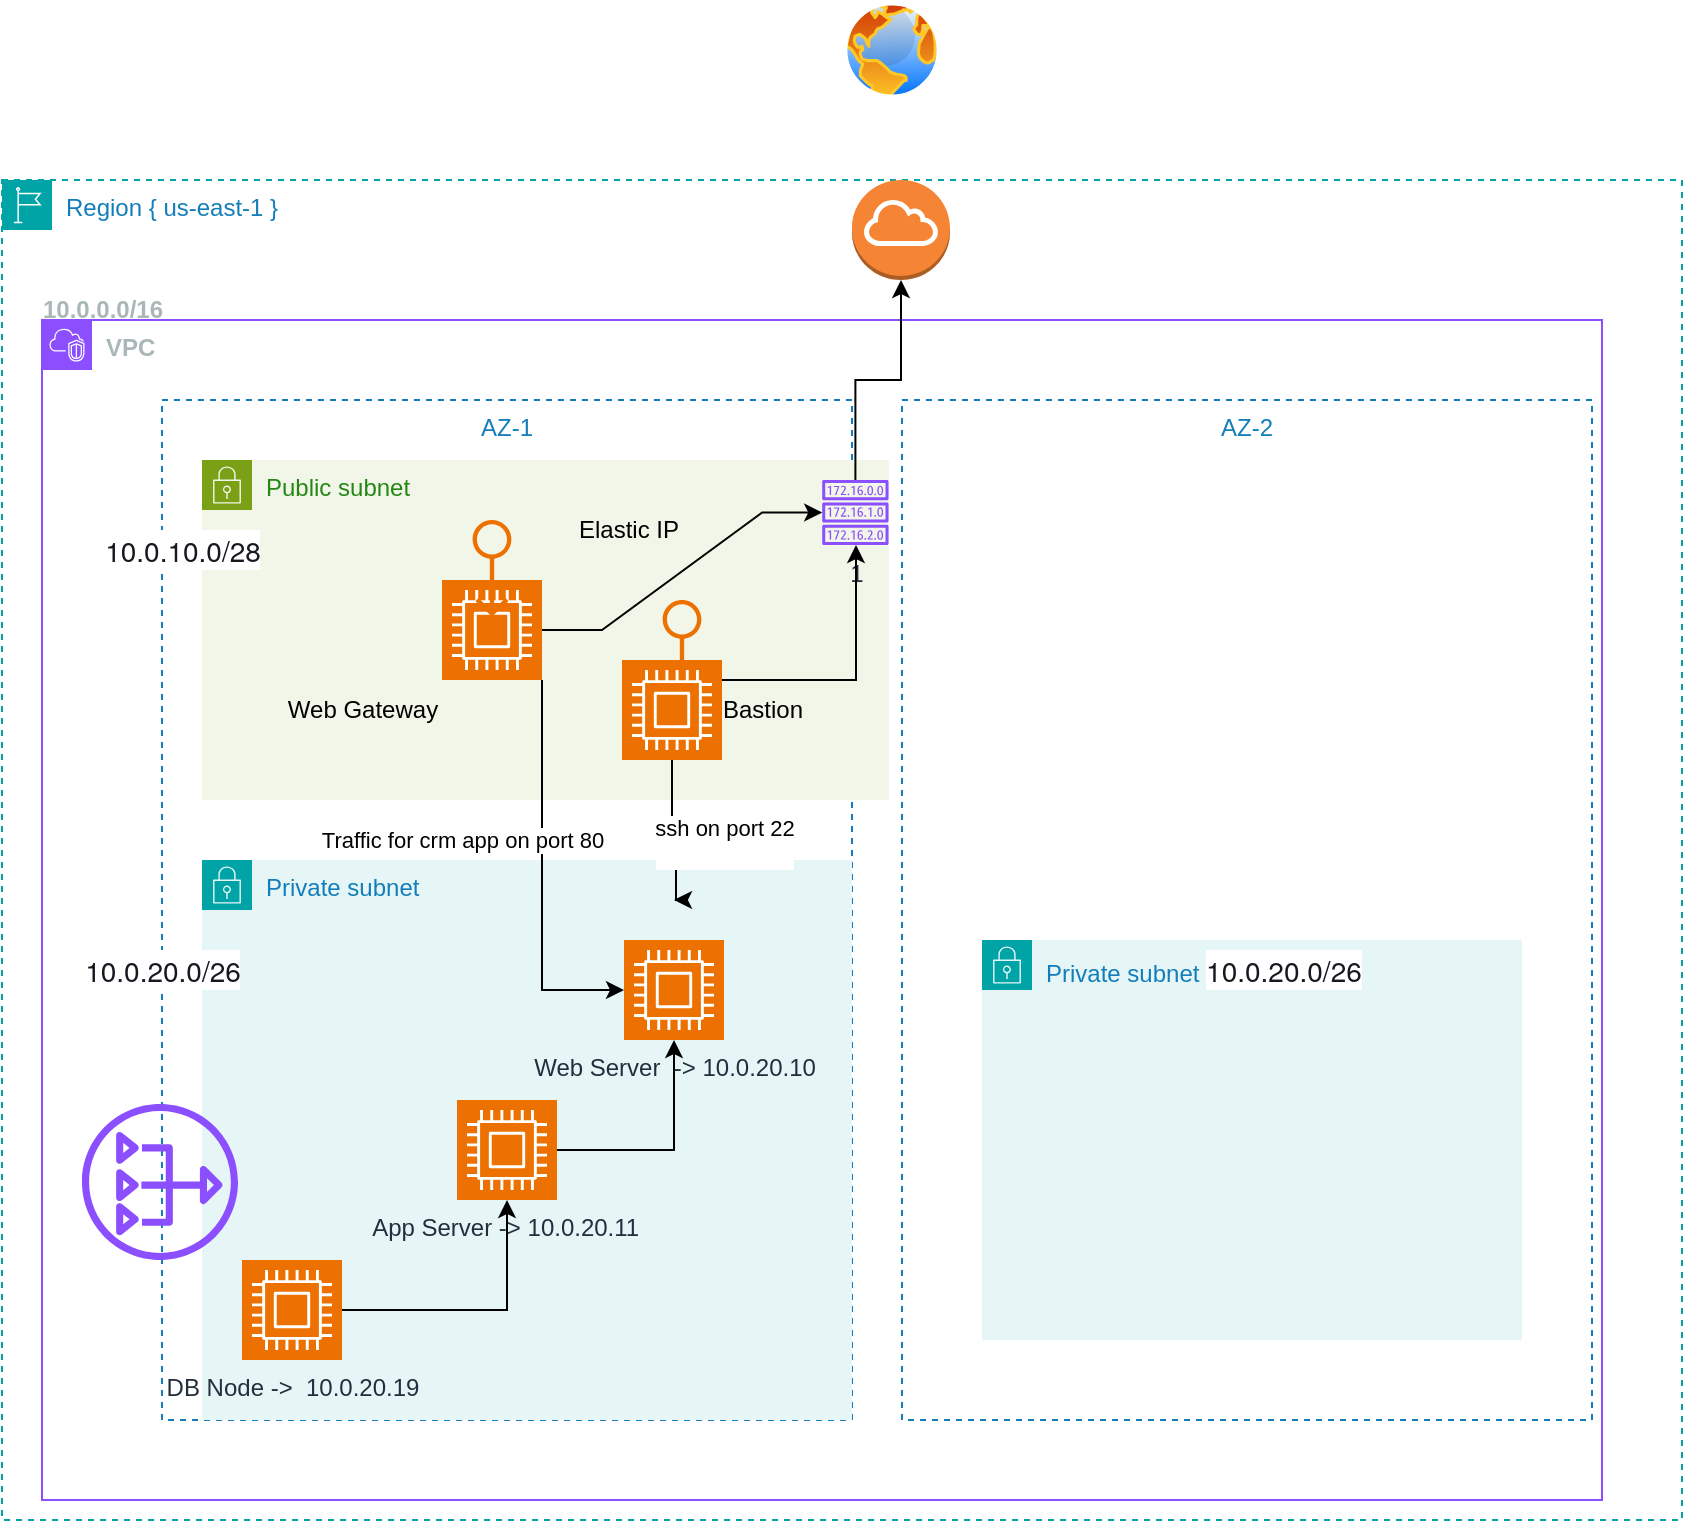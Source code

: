 <mxfile version="24.8.0">
  <diagram name="Page-1" id="Cl1WmJLPFBff25IzJJWr">
    <mxGraphModel dx="1434" dy="785" grid="1" gridSize="10" guides="1" tooltips="1" connect="1" arrows="1" fold="1" page="1" pageScale="1" pageWidth="850" pageHeight="1100" background="none" math="0" shadow="0">
      <root>
        <mxCell id="0" />
        <mxCell id="1" parent="0" />
        <mxCell id="SpBI8ABdYv--0wxfg7AP-1" value="Region { us-east-1 }" style="points=[[0,0],[0.25,0],[0.5,0],[0.75,0],[1,0],[1,0.25],[1,0.5],[1,0.75],[1,1],[0.75,1],[0.5,1],[0.25,1],[0,1],[0,0.75],[0,0.5],[0,0.25]];outlineConnect=0;gradientColor=none;html=1;whiteSpace=wrap;fontSize=12;fontStyle=0;container=1;pointerEvents=0;collapsible=0;recursiveResize=0;shape=mxgraph.aws4.group;grIcon=mxgraph.aws4.group_region;strokeColor=#00A4A6;fillColor=none;verticalAlign=top;align=left;spacingLeft=30;fontColor=#147EBA;dashed=1;" parent="1" vertex="1">
          <mxGeometry x="20" y="140" width="840" height="670" as="geometry" />
        </mxCell>
        <mxCell id="zZo7VUDGLUCH1-RVHaSP-5" value="AZ-1" style="fillColor=none;strokeColor=#147EBA;dashed=1;verticalAlign=top;fontStyle=0;fontColor=#147EBA;whiteSpace=wrap;html=1;movable=1;resizable=1;rotatable=1;deletable=1;editable=1;locked=0;connectable=1;" vertex="1" parent="SpBI8ABdYv--0wxfg7AP-1">
          <mxGeometry x="80" y="110" width="345" height="510" as="geometry" />
        </mxCell>
        <mxCell id="zZo7VUDGLUCH1-RVHaSP-1" value="&lt;b&gt;VPC&lt;/b&gt;" style="points=[[0,0],[0.25,0],[0.5,0],[0.75,0],[1,0],[1,0.25],[1,0.5],[1,0.75],[1,1],[0.75,1],[0.5,1],[0.25,1],[0,1],[0,0.75],[0,0.5],[0,0.25]];outlineConnect=0;gradientColor=none;html=1;whiteSpace=wrap;fontSize=12;fontStyle=0;container=0;pointerEvents=0;collapsible=0;recursiveResize=0;shape=mxgraph.aws4.group;grIcon=mxgraph.aws4.group_vpc2;strokeColor=#8C4FFF;fillColor=none;verticalAlign=top;align=left;spacingLeft=30;fontColor=#AAB7B8;dashed=0;" vertex="1" parent="SpBI8ABdYv--0wxfg7AP-1">
          <mxGeometry x="20" y="70" width="780" height="590" as="geometry" />
        </mxCell>
        <mxCell id="zZo7VUDGLUCH1-RVHaSP-3" value="Public subnet&amp;nbsp;" style="points=[[0,0],[0.25,0],[0.5,0],[0.75,0],[1,0],[1,0.25],[1,0.5],[1,0.75],[1,1],[0.75,1],[0.5,1],[0.25,1],[0,1],[0,0.75],[0,0.5],[0,0.25]];outlineConnect=0;gradientColor=none;html=1;whiteSpace=wrap;fontSize=12;fontStyle=0;container=1;pointerEvents=0;collapsible=0;recursiveResize=0;shape=mxgraph.aws4.group;grIcon=mxgraph.aws4.group_security_group;grStroke=0;strokeColor=#7AA116;fillColor=#F2F6E8;verticalAlign=top;align=left;spacingLeft=30;fontColor=#248814;dashed=0;" vertex="1" parent="SpBI8ABdYv--0wxfg7AP-1">
          <mxGeometry x="100" y="140" width="343.37" height="170" as="geometry" />
        </mxCell>
        <mxCell id="zZo7VUDGLUCH1-RVHaSP-62" value="" style="edgeStyle=entityRelationEdgeStyle;rounded=0;orthogonalLoop=1;jettySize=auto;html=1;" edge="1" parent="zZo7VUDGLUCH1-RVHaSP-3" source="zZo7VUDGLUCH1-RVHaSP-42" target="zZo7VUDGLUCH1-RVHaSP-54">
          <mxGeometry relative="1" as="geometry">
            <mxPoint x="145" y="-5" as="targetPoint" />
            <Array as="points">
              <mxPoint x="210" y="26" />
            </Array>
          </mxGeometry>
        </mxCell>
        <mxCell id="zZo7VUDGLUCH1-RVHaSP-42" value="" style="sketch=0;points=[[0,0,0],[0.25,0,0],[0.5,0,0],[0.75,0,0],[1,0,0],[0,1,0],[0.25,1,0],[0.5,1,0],[0.75,1,0],[1,1,0],[0,0.25,0],[0,0.5,0],[0,0.75,0],[1,0.25,0],[1,0.5,0],[1,0.75,0]];outlineConnect=0;fontColor=#232F3E;fillColor=#ED7100;strokeColor=#ffffff;dashed=0;verticalLabelPosition=bottom;verticalAlign=top;align=center;html=1;fontSize=12;fontStyle=0;aspect=fixed;shape=mxgraph.aws4.resourceIcon;resIcon=mxgraph.aws4.compute;" vertex="1" parent="zZo7VUDGLUCH1-RVHaSP-3">
          <mxGeometry x="120" y="60" width="50" height="50" as="geometry" />
        </mxCell>
        <mxCell id="zZo7VUDGLUCH1-RVHaSP-50" value="Web Gateway" style="text;html=1;align=center;verticalAlign=middle;resizable=0;points=[];autosize=1;strokeColor=none;fillColor=none;" vertex="1" parent="zZo7VUDGLUCH1-RVHaSP-3">
          <mxGeometry x="30" y="110" width="100" height="30" as="geometry" />
        </mxCell>
        <mxCell id="zZo7VUDGLUCH1-RVHaSP-54" value="1" style="sketch=0;outlineConnect=0;fontColor=#232F3E;gradientColor=none;fillColor=#8C4FFF;strokeColor=none;dashed=0;verticalLabelPosition=bottom;verticalAlign=top;align=center;html=1;fontSize=12;fontStyle=0;aspect=fixed;pointerEvents=1;shape=mxgraph.aws4.route_table;" vertex="1" parent="zZo7VUDGLUCH1-RVHaSP-3">
          <mxGeometry x="310" y="10" width="33.37" height="32.51" as="geometry" />
        </mxCell>
        <mxCell id="zZo7VUDGLUCH1-RVHaSP-49" value="" style="sketch=0;outlineConnect=0;fontColor=#232F3E;gradientColor=none;fillColor=#ED7100;strokeColor=none;dashed=0;verticalLabelPosition=bottom;verticalAlign=top;align=center;html=1;fontSize=12;fontStyle=0;aspect=fixed;pointerEvents=1;shape=mxgraph.aws4.elastic_ip_address;direction=south;" vertex="1" parent="zZo7VUDGLUCH1-RVHaSP-3">
          <mxGeometry x="135" y="30" width="20" height="48" as="geometry" />
        </mxCell>
        <mxCell id="zZo7VUDGLUCH1-RVHaSP-44" value="" style="sketch=0;outlineConnect=0;fontColor=#232F3E;gradientColor=none;fillColor=#ED7100;strokeColor=none;dashed=0;verticalLabelPosition=bottom;verticalAlign=top;align=center;html=1;fontSize=12;fontStyle=0;aspect=fixed;pointerEvents=1;shape=mxgraph.aws4.elastic_ip_address;direction=south;" vertex="1" parent="zZo7VUDGLUCH1-RVHaSP-3">
          <mxGeometry x="230" y="70" width="20" height="48" as="geometry" />
        </mxCell>
        <mxCell id="zZo7VUDGLUCH1-RVHaSP-14" value="AZ-2" style="fillColor=none;strokeColor=#147EBA;dashed=1;verticalAlign=top;fontStyle=0;fontColor=#147EBA;whiteSpace=wrap;html=1;" vertex="1" parent="SpBI8ABdYv--0wxfg7AP-1">
          <mxGeometry x="450" y="110" width="345" height="510" as="geometry" />
        </mxCell>
        <mxCell id="zZo7VUDGLUCH1-RVHaSP-18" value="Private subnet&amp;nbsp;&lt;span style=&quot;color: rgb(22, 25, 31); font-family: &amp;quot;Amazon Ember&amp;quot;, &amp;quot;Helvetica Neue&amp;quot;, Roboto, Arial, sans-serif; font-size: 14px; background-color: rgb(255, 255, 255);&quot;&gt;10.0.20.0/26&lt;/span&gt;" style="points=[[0,0],[0.25,0],[0.5,0],[0.75,0],[1,0],[1,0.25],[1,0.5],[1,0.75],[1,1],[0.75,1],[0.5,1],[0.25,1],[0,1],[0,0.75],[0,0.5],[0,0.25]];outlineConnect=0;gradientColor=none;html=1;whiteSpace=wrap;fontSize=12;fontStyle=0;container=1;pointerEvents=0;collapsible=0;recursiveResize=0;shape=mxgraph.aws4.group;grIcon=mxgraph.aws4.group_security_group;grStroke=0;strokeColor=#00A4A6;fillColor=#E6F6F7;verticalAlign=top;align=left;spacingLeft=30;fontColor=#147EBA;dashed=0;" vertex="1" parent="SpBI8ABdYv--0wxfg7AP-1">
          <mxGeometry x="490" y="380" width="270" height="200" as="geometry" />
        </mxCell>
        <mxCell id="zZo7VUDGLUCH1-RVHaSP-2" value="Private subnet" style="points=[[0,0],[0.25,0],[0.5,0],[0.75,0],[1,0],[1,0.25],[1,0.5],[1,0.75],[1,1],[0.75,1],[0.5,1],[0.25,1],[0,1],[0,0.75],[0,0.5],[0,0.25]];outlineConnect=0;gradientColor=none;html=1;whiteSpace=wrap;fontSize=12;fontStyle=0;container=0;pointerEvents=0;collapsible=0;recursiveResize=0;shape=mxgraph.aws4.group;grIcon=mxgraph.aws4.group_security_group;grStroke=0;strokeColor=#00A4A6;fillColor=#E6F6F7;verticalAlign=top;align=left;spacingLeft=30;fontColor=#147EBA;dashed=0;" vertex="1" parent="SpBI8ABdYv--0wxfg7AP-1">
          <mxGeometry x="100" y="340" width="325" height="280" as="geometry" />
        </mxCell>
        <mxCell id="zZo7VUDGLUCH1-RVHaSP-39" value="" style="edgeStyle=orthogonalEdgeStyle;rounded=0;orthogonalLoop=1;jettySize=auto;html=1;" edge="1" parent="SpBI8ABdYv--0wxfg7AP-1" source="zZo7VUDGLUCH1-RVHaSP-35" target="zZo7VUDGLUCH1-RVHaSP-38">
          <mxGeometry relative="1" as="geometry" />
        </mxCell>
        <mxCell id="zZo7VUDGLUCH1-RVHaSP-35" value="DB Node -&amp;gt;&amp;nbsp; 10.0.20.19" style="sketch=0;points=[[0,0,0],[0.25,0,0],[0.5,0,0],[0.75,0,0],[1,0,0],[0,1,0],[0.25,1,0],[0.5,1,0],[0.75,1,0],[1,1,0],[0,0.25,0],[0,0.5,0],[0,0.75,0],[1,0.25,0],[1,0.5,0],[1,0.75,0]];outlineConnect=0;fontColor=#232F3E;fillColor=#ED7100;strokeColor=#ffffff;dashed=0;verticalLabelPosition=bottom;verticalAlign=top;align=center;html=1;fontSize=12;fontStyle=0;aspect=fixed;shape=mxgraph.aws4.resourceIcon;resIcon=mxgraph.aws4.compute;" vertex="1" parent="SpBI8ABdYv--0wxfg7AP-1">
          <mxGeometry x="120" y="540" width="50" height="50" as="geometry" />
        </mxCell>
        <mxCell id="zZo7VUDGLUCH1-RVHaSP-41" value="" style="edgeStyle=orthogonalEdgeStyle;rounded=0;orthogonalLoop=1;jettySize=auto;html=1;" edge="1" parent="SpBI8ABdYv--0wxfg7AP-1" source="zZo7VUDGLUCH1-RVHaSP-38" target="zZo7VUDGLUCH1-RVHaSP-40">
          <mxGeometry relative="1" as="geometry" />
        </mxCell>
        <mxCell id="zZo7VUDGLUCH1-RVHaSP-38" value="App Server -&amp;gt; 10.0.20.11&amp;nbsp;" style="sketch=0;points=[[0,0,0],[0.25,0,0],[0.5,0,0],[0.75,0,0],[1,0,0],[0,1,0],[0.25,1,0],[0.5,1,0],[0.75,1,0],[1,1,0],[0,0.25,0],[0,0.5,0],[0,0.75,0],[1,0.25,0],[1,0.5,0],[1,0.75,0]];outlineConnect=0;fontColor=#232F3E;fillColor=#ED7100;strokeColor=#ffffff;dashed=0;verticalLabelPosition=bottom;verticalAlign=top;align=center;html=1;fontSize=12;fontStyle=0;aspect=fixed;shape=mxgraph.aws4.resourceIcon;resIcon=mxgraph.aws4.compute;" vertex="1" parent="SpBI8ABdYv--0wxfg7AP-1">
          <mxGeometry x="227.5" y="460" width="50" height="50" as="geometry" />
        </mxCell>
        <mxCell id="zZo7VUDGLUCH1-RVHaSP-40" value="Web Server&amp;nbsp; -&amp;gt; 10.0.20.10" style="sketch=0;points=[[0,0,0],[0.25,0,0],[0.5,0,0],[0.75,0,0],[1,0,0],[0,1,0],[0.25,1,0],[0.5,1,0],[0.75,1,0],[1,1,0],[0,0.25,0],[0,0.5,0],[0,0.75,0],[1,0.25,0],[1,0.5,0],[1,0.75,0]];outlineConnect=0;fontColor=#232F3E;fillColor=#ED7100;strokeColor=#ffffff;dashed=0;verticalLabelPosition=bottom;verticalAlign=top;align=center;html=1;fontSize=12;fontStyle=0;aspect=fixed;shape=mxgraph.aws4.resourceIcon;resIcon=mxgraph.aws4.compute;" vertex="1" parent="SpBI8ABdYv--0wxfg7AP-1">
          <mxGeometry x="311" y="380" width="50" height="50" as="geometry" />
        </mxCell>
        <mxCell id="zZo7VUDGLUCH1-RVHaSP-45" value="&lt;span style=&quot;color: rgb(22, 25, 31); font-family: &amp;quot;Amazon Ember&amp;quot;, &amp;quot;Helvetica Neue&amp;quot;, Roboto, Arial, sans-serif; font-size: 14px; text-align: left; text-wrap: wrap; background-color: rgb(255, 255, 255);&quot;&gt;10.0.10.0/28&lt;/span&gt;" style="text;html=1;align=center;verticalAlign=middle;resizable=0;points=[];autosize=1;strokeColor=none;fillColor=none;" vertex="1" parent="SpBI8ABdYv--0wxfg7AP-1">
          <mxGeometry x="40" y="170" width="100" height="30" as="geometry" />
        </mxCell>
        <mxCell id="zZo7VUDGLUCH1-RVHaSP-46" value="&lt;span style=&quot;color: rgb(22, 25, 31); font-family: &amp;quot;Amazon Ember&amp;quot;, &amp;quot;Helvetica Neue&amp;quot;, Roboto, Arial, sans-serif; font-size: 14px; text-align: left; text-wrap: wrap; background-color: rgb(255, 255, 255);&quot;&gt;10.0.20.0/26&lt;/span&gt;" style="text;html=1;align=center;verticalAlign=middle;resizable=0;points=[];autosize=1;strokeColor=none;fillColor=none;" vertex="1" parent="SpBI8ABdYv--0wxfg7AP-1">
          <mxGeometry x="30" y="380" width="100" height="30" as="geometry" />
        </mxCell>
        <mxCell id="zZo7VUDGLUCH1-RVHaSP-47" value="&lt;b style=&quot;color: rgb(170, 183, 184); text-align: left; text-wrap: wrap;&quot;&gt;10.0.0.0/16&lt;/b&gt;" style="text;html=1;align=center;verticalAlign=middle;resizable=0;points=[];autosize=1;strokeColor=none;fillColor=none;" vertex="1" parent="SpBI8ABdYv--0wxfg7AP-1">
          <mxGeometry x="10" y="50" width="80" height="30" as="geometry" />
        </mxCell>
        <mxCell id="zZo7VUDGLUCH1-RVHaSP-51" value="Bastion" style="text;html=1;align=center;verticalAlign=middle;resizable=0;points=[];autosize=1;strokeColor=none;fillColor=none;" vertex="1" parent="SpBI8ABdYv--0wxfg7AP-1">
          <mxGeometry x="350" y="250" width="60" height="30" as="geometry" />
        </mxCell>
        <mxCell id="zZo7VUDGLUCH1-RVHaSP-53" value="" style="outlineConnect=0;dashed=0;verticalLabelPosition=bottom;verticalAlign=top;align=center;html=1;shape=mxgraph.aws3.internet_gateway;fillColor=#F58534;gradientColor=none;" vertex="1" parent="SpBI8ABdYv--0wxfg7AP-1">
          <mxGeometry x="425" width="49" height="50" as="geometry" />
        </mxCell>
        <mxCell id="zZo7VUDGLUCH1-RVHaSP-55" value="" style="edgeStyle=orthogonalEdgeStyle;rounded=0;orthogonalLoop=1;jettySize=auto;html=1;" edge="1" parent="SpBI8ABdYv--0wxfg7AP-1" source="zZo7VUDGLUCH1-RVHaSP-54" target="zZo7VUDGLUCH1-RVHaSP-53">
          <mxGeometry relative="1" as="geometry" />
        </mxCell>
        <mxCell id="zZo7VUDGLUCH1-RVHaSP-71" value="" style="edgeStyle=orthogonalEdgeStyle;rounded=0;orthogonalLoop=1;jettySize=auto;html=1;" edge="1" parent="SpBI8ABdYv--0wxfg7AP-1" source="zZo7VUDGLUCH1-RVHaSP-43">
          <mxGeometry relative="1" as="geometry">
            <mxPoint x="336" y="360" as="targetPoint" />
            <Array as="points">
              <mxPoint x="335" y="325" />
              <mxPoint x="337" y="325" />
            </Array>
          </mxGeometry>
        </mxCell>
        <mxCell id="zZo7VUDGLUCH1-RVHaSP-72" value="ssh on port 22&lt;div&gt;&lt;br&gt;&lt;/div&gt;" style="edgeLabel;html=1;align=center;verticalAlign=middle;resizable=0;points=[];" vertex="1" connectable="0" parent="zZo7VUDGLUCH1-RVHaSP-71">
          <mxGeometry x="0.389" y="-1" relative="1" as="geometry">
            <mxPoint x="25" y="-8" as="offset" />
          </mxGeometry>
        </mxCell>
        <mxCell id="zZo7VUDGLUCH1-RVHaSP-43" value="" style="sketch=0;points=[[0,0,0],[0.25,0,0],[0.5,0,0],[0.75,0,0],[1,0,0],[0,1,0],[0.25,1,0],[0.5,1,0],[0.75,1,0],[1,1,0],[0,0.25,0],[0,0.5,0],[0,0.75,0],[1,0.25,0],[1,0.5,0],[1,0.75,0]];outlineConnect=0;fontColor=#232F3E;fillColor=#ED7100;strokeColor=#ffffff;dashed=0;verticalLabelPosition=bottom;verticalAlign=top;align=center;html=1;fontSize=12;fontStyle=0;aspect=fixed;shape=mxgraph.aws4.resourceIcon;resIcon=mxgraph.aws4.compute;" vertex="1" parent="SpBI8ABdYv--0wxfg7AP-1">
          <mxGeometry x="310" y="240" width="50" height="50" as="geometry" />
        </mxCell>
        <mxCell id="zZo7VUDGLUCH1-RVHaSP-60" value="" style="edgeStyle=orthogonalEdgeStyle;rounded=0;orthogonalLoop=1;jettySize=auto;html=1;" edge="1" parent="SpBI8ABdYv--0wxfg7AP-1" source="zZo7VUDGLUCH1-RVHaSP-43" target="zZo7VUDGLUCH1-RVHaSP-54">
          <mxGeometry relative="1" as="geometry">
            <mxPoint x="336" y="135" as="targetPoint" />
            <Array as="points">
              <mxPoint x="427" y="250" />
            </Array>
          </mxGeometry>
        </mxCell>
        <mxCell id="zZo7VUDGLUCH1-RVHaSP-63" value="" style="sketch=0;outlineConnect=0;fontColor=#232F3E;gradientColor=none;fillColor=#8C4FFF;strokeColor=none;dashed=0;verticalLabelPosition=bottom;verticalAlign=top;align=center;html=1;fontSize=12;fontStyle=0;aspect=fixed;pointerEvents=1;shape=mxgraph.aws4.nat_gateway;" vertex="1" parent="SpBI8ABdYv--0wxfg7AP-1">
          <mxGeometry x="40" y="462" width="78" height="78" as="geometry" />
        </mxCell>
        <mxCell id="zZo7VUDGLUCH1-RVHaSP-65" value="Elastic IP" style="text;html=1;align=center;verticalAlign=middle;resizable=0;points=[];autosize=1;strokeColor=none;fillColor=none;" vertex="1" parent="SpBI8ABdYv--0wxfg7AP-1">
          <mxGeometry x="277.5" y="160" width="70" height="30" as="geometry" />
        </mxCell>
        <mxCell id="zZo7VUDGLUCH1-RVHaSP-69" style="edgeStyle=orthogonalEdgeStyle;rounded=0;orthogonalLoop=1;jettySize=auto;html=1;" edge="1" parent="SpBI8ABdYv--0wxfg7AP-1" source="zZo7VUDGLUCH1-RVHaSP-42" target="zZo7VUDGLUCH1-RVHaSP-40">
          <mxGeometry relative="1" as="geometry">
            <Array as="points">
              <mxPoint x="270" y="405" />
            </Array>
          </mxGeometry>
        </mxCell>
        <mxCell id="zZo7VUDGLUCH1-RVHaSP-70" value="Traffic for crm app on port 80" style="edgeLabel;html=1;align=center;verticalAlign=middle;resizable=0;points=[];" vertex="1" connectable="0" parent="zZo7VUDGLUCH1-RVHaSP-69">
          <mxGeometry x="-0.102" y="-2" relative="1" as="geometry">
            <mxPoint x="-38" y="-8" as="offset" />
          </mxGeometry>
        </mxCell>
        <mxCell id="zZo7VUDGLUCH1-RVHaSP-52" value="" style="image;aspect=fixed;perimeter=ellipsePerimeter;html=1;align=center;shadow=0;dashed=0;spacingTop=3;image=img/lib/active_directory/internet_globe.svg;" vertex="1" parent="1">
          <mxGeometry x="440" y="50" width="50" height="50" as="geometry" />
        </mxCell>
      </root>
    </mxGraphModel>
  </diagram>
</mxfile>
